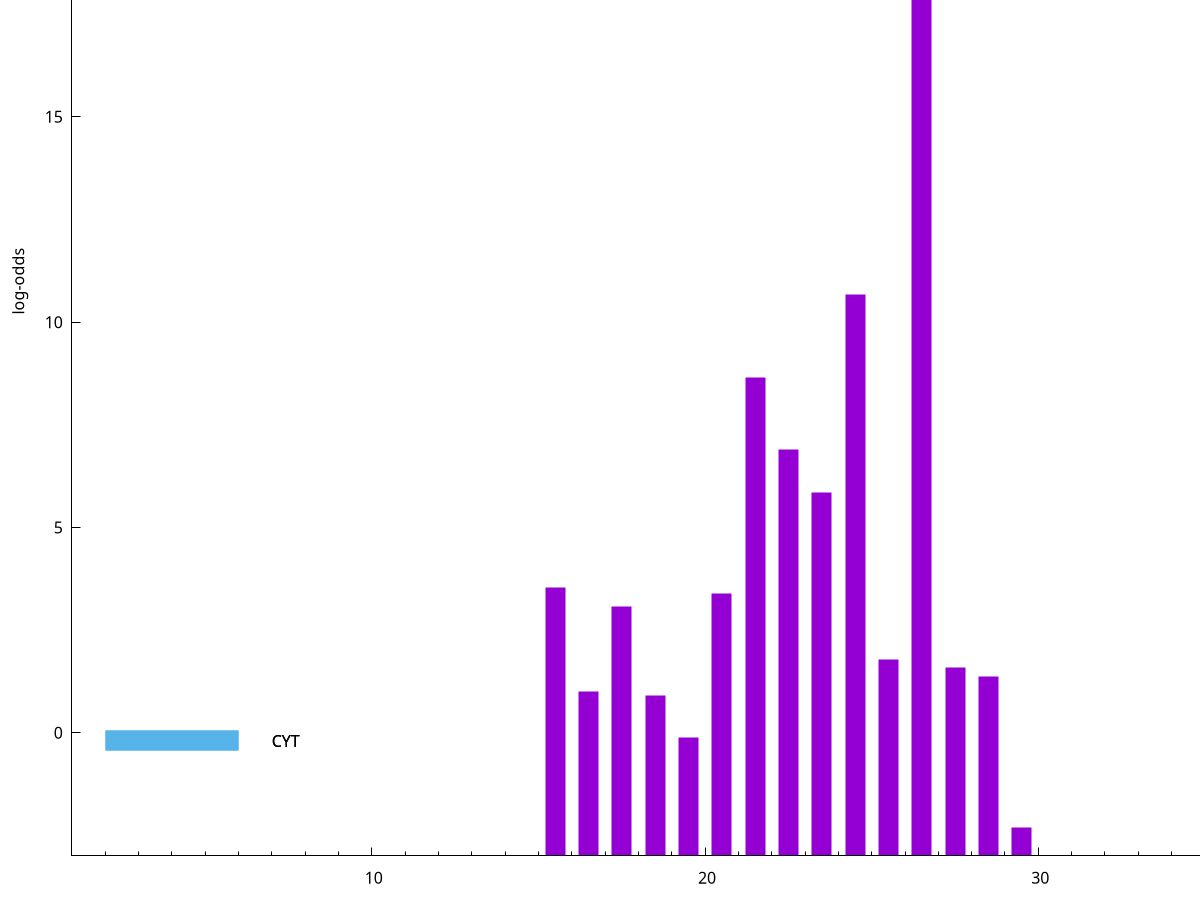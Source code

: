 set title "LipoP predictions for SRR5666568.gff"
set size 2., 1.4
set xrange [1:70] 
set mxtics 10
set yrange [-3:25]
set y2range [0:28]
set ylabel "log-odds"
set term postscript eps color solid "Helvetica" 30
set output "SRR5666568.gff485.eps"
set arrow from 2,20.3395 to 6,20.3395 nohead lt 1 lw 20
set label "SpI" at 7,20.3395
set arrow from 2,-0.200913 to 6,-0.200913 nohead lt 3 lw 20
set label "CYT" at 7,-0.200913
set arrow from 2,-0.200913 to 6,-0.200913 nohead lt 3 lw 20
set label "CYT" at 7,-0.200913
set arrow from 2,20.3395 to 6,20.3395 nohead lt 1 lw 20
set label "SpI" at 7,20.3395
# NOTE: The scores below are the log-odds scores with the threshold
# NOTE: subtracted (a hack to make gnuplot make the histogram all
# NOTE: look nice).
plot "-" axes x1y2 title "" with impulses lt 1 lw 20
26.500000 23.337100
24.500000 13.662800
21.500000 11.663730
22.500000 9.899160
23.500000 8.860180
15.500000 6.530680
20.500000 6.386370
17.500000 6.081880
25.500000 4.773940
27.500000 4.597580
28.500000 4.376180
16.500000 4.002620
18.500000 3.915291
19.500000 2.876322
29.500000 0.689020
e
exit
